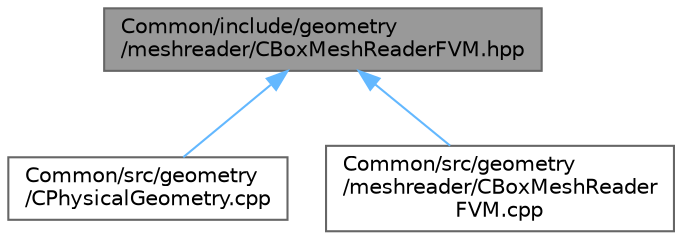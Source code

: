 digraph "Common/include/geometry/meshreader/CBoxMeshReaderFVM.hpp"
{
 // LATEX_PDF_SIZE
  bgcolor="transparent";
  edge [fontname=Helvetica,fontsize=10,labelfontname=Helvetica,labelfontsize=10];
  node [fontname=Helvetica,fontsize=10,shape=box,height=0.2,width=0.4];
  Node1 [id="Node000001",label="Common/include/geometry\l/meshreader/CBoxMeshReaderFVM.hpp",height=0.2,width=0.4,color="gray40", fillcolor="grey60", style="filled", fontcolor="black",tooltip="Header file for the class CBoxMeshReaderFVM. The implementations are in the CBoxMeshReaderFVM...."];
  Node1 -> Node2 [id="edge1_Node000001_Node000002",dir="back",color="steelblue1",style="solid",tooltip=" "];
  Node2 [id="Node000002",label="Common/src/geometry\l/CPhysicalGeometry.cpp",height=0.2,width=0.4,color="grey40", fillcolor="white", style="filled",URL="$CPhysicalGeometry_8cpp.html",tooltip="Implementation of the physical geometry class."];
  Node1 -> Node3 [id="edge2_Node000001_Node000003",dir="back",color="steelblue1",style="solid",tooltip=" "];
  Node3 [id="Node000003",label="Common/src/geometry\l/meshreader/CBoxMeshReader\lFVM.cpp",height=0.2,width=0.4,color="grey40", fillcolor="white", style="filled",URL="$CBoxMeshReaderFVM_8cpp.html",tooltip="Reads a 3D box grid into linear partitions for the finite volume solver (FVM)."];
}
